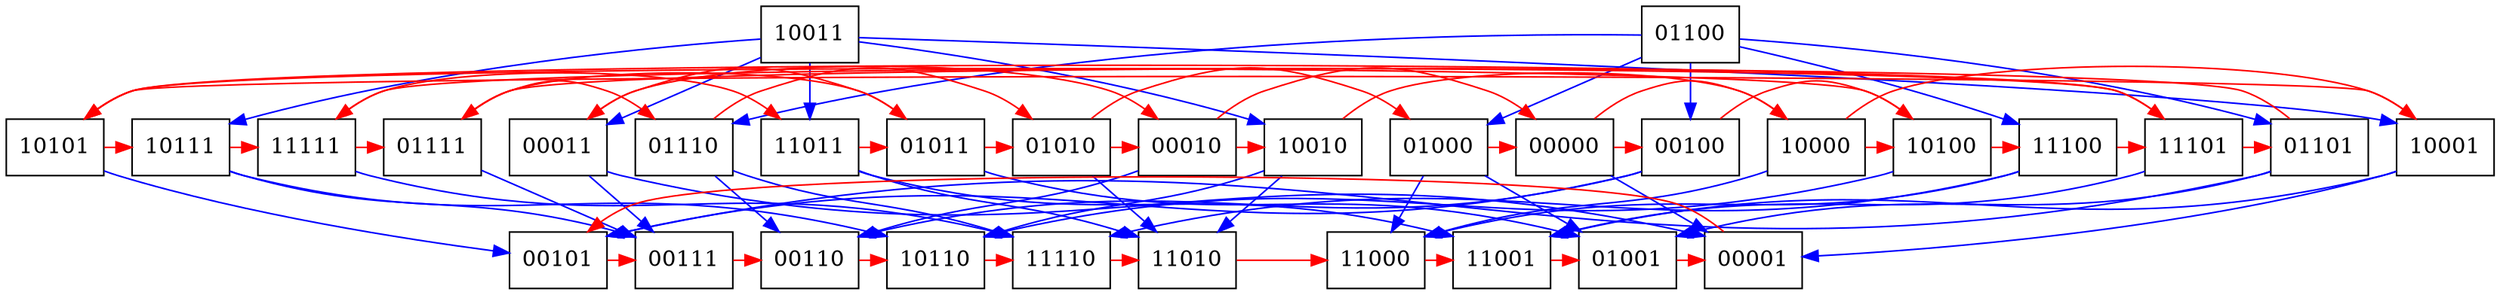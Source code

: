 digraph {
	subgraph level_5 { rank = same; node [shape = box] 01100; 10011};
	subgraph level_3 { rank = same; node [shape = box] 00000; 00010; 00011; 00100; 01000; 01010; 01011; 01101; 01110; 01111; 10000; 10001; 10010; 10100; 10101; 10111; 11011; 11100; 11101; 11111};
	subgraph level_1 { rank = same; node [shape = box] 00001; 00101; 00110; 00111; 01001; 10110; 11000; 11001; 11010; 11110};

	edge [color = blue, label = ""] 00000 -> 00001 ;
	edge [color = red, label = ""] 00000 -> 00100 ;
	edge [color = red, label = ""] 00000 -> 10000 ;
	edge [color = red, label = ""] 00001 -> 00101 ;
	edge [color = red, label = ""] 00010 -> 00000 ;
	edge [color = blue, label = ""] 00010 -> 00110 ;
	edge [color = red, label = ""] 00010 -> 10010 ;
	edge [color = blue, label = ""] 00011 -> 00001 ;
	edge [color = red, label = ""] 00011 -> 00010 ;
	edge [color = blue, label = ""] 00011 -> 00111 ;
	edge [color = blue, label = ""] 00100 -> 00101 ;
	edge [color = blue, label = ""] 00100 -> 00110 ;
	edge [color = red, label = ""] 00100 -> 10100 ;
	edge [color = red, label = ""] 00101 -> 00111 ;
	edge [color = red, label = ""] 00110 -> 10110 ;
	edge [color = red, label = ""] 00111 -> 00110 ;
	edge [color = red, label = ""] 01000 -> 00000 ;
	edge [color = blue, label = ""] 01000 -> 01001 ;
	edge [color = blue, label = ""] 01000 -> 11000 ;
	edge [color = red, label = ""] 01001 -> 00001 ;
	edge [color = red, label = ""] 01010 -> 00010 ;
	edge [color = red, label = ""] 01010 -> 01000 ;
	edge [color = blue, label = ""] 01010 -> 11010 ;
	edge [color = red, label = ""] 01011 -> 00011 ;
	edge [color = blue, label = ""] 01011 -> 01001 ;
	edge [color = red, label = ""] 01011 -> 01010 ;
	edge [color = blue, label = ""] 01100 -> 00100 ;
	edge [color = blue, label = ""] 01100 -> 01000 ;
	edge [color = blue, label = ""] 01100 -> 01101 ;
	edge [color = blue, label = ""] 01100 -> 01110 ;
	edge [color = blue, label = ""] 01100 -> 11100 ;
	edge [color = blue, label = ""] 01101 -> 00101 ;
	edge [color = blue, label = ""] 01101 -> 01001 ;
	edge [color = red, label = ""] 01101 -> 01111 ;
	edge [color = blue, label = ""] 01110 -> 00110 ;
	edge [color = red, label = ""] 01110 -> 01010 ;
	edge [color = blue, label = ""] 01110 -> 11110 ;
	edge [color = blue, label = ""] 01111 -> 00111 ;
	edge [color = red, label = ""] 01111 -> 01011 ;
	edge [color = red, label = ""] 01111 -> 01110 ;
	edge [color = red, label = ""] 10000 -> 10001 ;
	edge [color = red, label = ""] 10000 -> 10100 ;
	edge [color = blue, label = ""] 10000 -> 11000 ;
	edge [color = blue, label = ""] 10001 -> 00001 ;
	edge [color = red, label = ""] 10001 -> 10101 ;
	edge [color = blue, label = ""] 10001 -> 11001 ;
	edge [color = red, label = ""] 10010 -> 10000 ;
	edge [color = blue, label = ""] 10010 -> 10110 ;
	edge [color = blue, label = ""] 10010 -> 11010 ;
	edge [color = blue, label = ""] 10011 -> 00011 ;
	edge [color = blue, label = ""] 10011 -> 10001 ;
	edge [color = blue, label = ""] 10011 -> 10010 ;
	edge [color = blue, label = ""] 10011 -> 10111 ;
	edge [color = blue, label = ""] 10011 -> 11011 ;
	edge [color = red, label = ""] 10100 -> 10101 ;
	edge [color = blue, label = ""] 10100 -> 10110 ;
	edge [color = red, label = ""] 10100 -> 11100 ;
	edge [color = blue, label = ""] 10101 -> 00101 ;
	edge [color = red, label = ""] 10101 -> 10111 ;
	edge [color = red, label = ""] 10101 -> 11101 ;
	edge [color = red, label = ""] 10110 -> 11110 ;
	edge [color = blue, label = ""] 10111 -> 00111 ;
	edge [color = blue, label = ""] 10111 -> 10110 ;
	edge [color = red, label = ""] 10111 -> 11111 ;
	edge [color = red, label = ""] 11000 -> 11001 ;
	edge [color = red, label = ""] 11001 -> 01001 ;
	edge [color = red, label = ""] 11010 -> 11000 ;
	edge [color = red, label = ""] 11011 -> 01011 ;
	edge [color = blue, label = ""] 11011 -> 11001 ;
	edge [color = blue, label = ""] 11011 -> 11010 ;
	edge [color = blue, label = ""] 11100 -> 11000 ;
	edge [color = red, label = ""] 11100 -> 11101 ;
	edge [color = blue, label = ""] 11100 -> 11110 ;
	edge [color = red, label = ""] 11101 -> 01101 ;
	edge [color = blue, label = ""] 11101 -> 11001 ;
	edge [color = red, label = ""] 11101 -> 11111 ;
	edge [color = red, label = ""] 11110 -> 11010 ;
	edge [color = red, label = ""] 11111 -> 01111 ;
	edge [color = red, label = ""] 11111 -> 11011 ;
	edge [color = blue, label = ""] 11111 -> 11110 ;
}